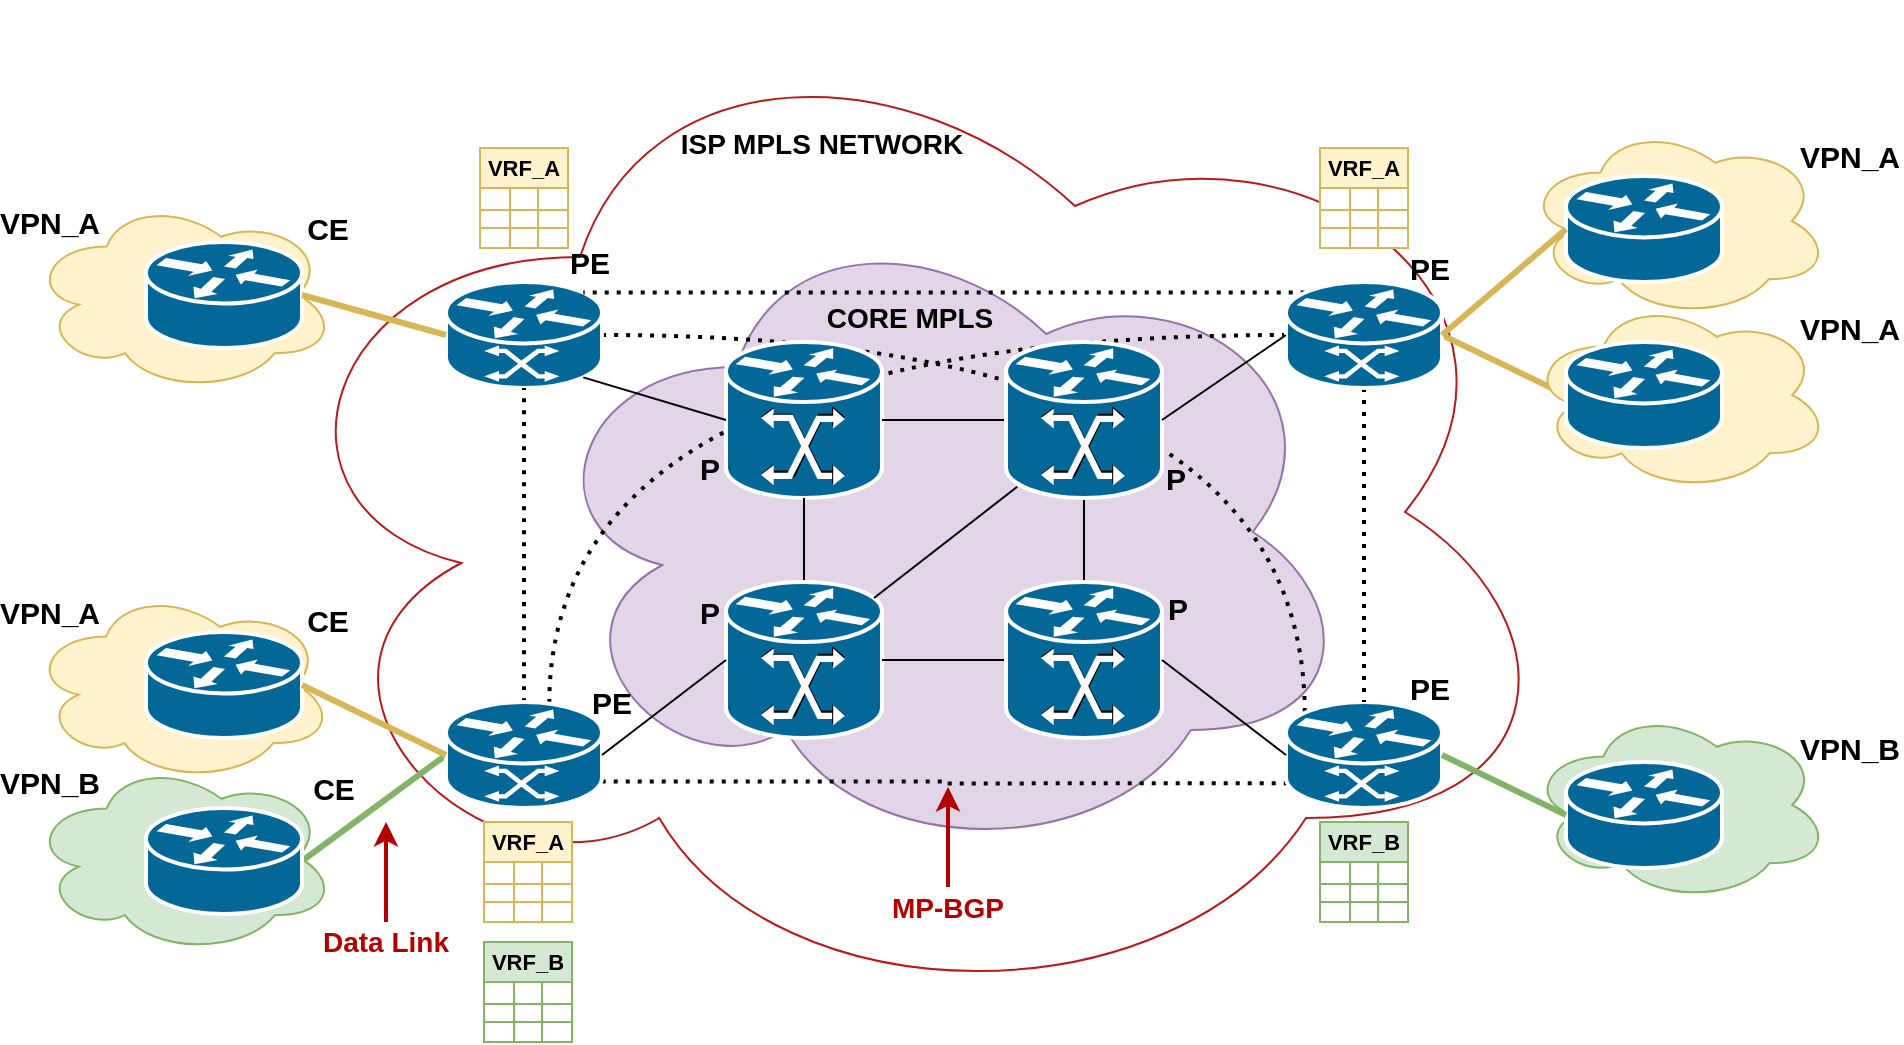 <mxfile version="13.5.6" type="github">
  <diagram id="d_NFn6--K3gshERupx8d" name="Page-1">
    <mxGraphModel dx="1038" dy="548" grid="1" gridSize="10" guides="1" tooltips="1" connect="1" arrows="1" fold="1" page="1" pageScale="1" pageWidth="850" pageHeight="1100" math="0" shadow="0">
      <root>
        <mxCell id="0" />
        <mxCell id="1" parent="0" />
        <mxCell id="FmbhV3B63-I_-Q1P8VYZ-138" value="" style="ellipse;shape=cloud;whiteSpace=wrap;html=1;shadow=0;sketch=0;fontFamily=Helvetica;strokeColor=#B20000;gradientDirection=west;opacity=90;fontColor=#ffffff;fillColor=none;" vertex="1" parent="1">
          <mxGeometry x="150" y="70" width="660" height="510" as="geometry" />
        </mxCell>
        <mxCell id="FmbhV3B63-I_-Q1P8VYZ-64" value="" style="ellipse;shape=cloud;whiteSpace=wrap;html=1;shadow=0;sketch=0;fontFamily=Helvetica;strokeColor=#9673a6;gradientDirection=west;fillColor=#e1d5e7;" vertex="1" parent="1">
          <mxGeometry x="290" y="170" width="413" height="330" as="geometry" />
        </mxCell>
        <mxCell id="FmbhV3B63-I_-Q1P8VYZ-63" style="edgeStyle=orthogonalEdgeStyle;curved=1;orthogonalLoop=1;jettySize=auto;html=1;exitX=0;exitY=0.5;exitDx=0;exitDy=0;exitPerimeter=0;entryX=0.662;entryY=0.026;entryDx=0;entryDy=0;entryPerimeter=0;shadow=0;dashed=1;dashPattern=1 2;endArrow=none;endFill=0;strokeColor=#000000;strokeWidth=2;fontFamily=Helvetica;" edge="1" parent="1" source="FmbhV3B63-I_-Q1P8VYZ-7" target="FmbhV3B63-I_-Q1P8VYZ-8">
          <mxGeometry relative="1" as="geometry" />
        </mxCell>
        <mxCell id="FmbhV3B63-I_-Q1P8VYZ-23" value="" style="endArrow=none;html=1;exitX=1;exitY=0.5;exitDx=0;exitDy=0;exitPerimeter=0;entryX=0;entryY=0.5;entryDx=0;entryDy=0;entryPerimeter=0;strokeWidth=3;fillColor=#d5e8d4;strokeColor=#82b366;" edge="1" parent="1" source="FmbhV3B63-I_-Q1P8VYZ-12" target="FmbhV3B63-I_-Q1P8VYZ-8">
          <mxGeometry width="50" height="50" relative="1" as="geometry">
            <mxPoint x="218" y="550" as="sourcePoint" />
            <mxPoint x="268" y="500" as="targetPoint" />
          </mxGeometry>
        </mxCell>
        <mxCell id="FmbhV3B63-I_-Q1P8VYZ-37" value="" style="ellipse;shape=cloud;whiteSpace=wrap;html=1;fillColor=#d5e8d4;strokeColor=#82b366;" vertex="1" parent="1">
          <mxGeometry x="789" y="423" width="151" height="97" as="geometry" />
        </mxCell>
        <mxCell id="FmbhV3B63-I_-Q1P8VYZ-26" value="" style="endArrow=none;html=1;exitX=0;exitY=0.5;exitDx=0;exitDy=0;exitPerimeter=0;entryX=1;entryY=0.5;entryDx=0;entryDy=0;entryPerimeter=0;fillColor=#fff2cc;strokeColor=#d6b656;strokeWidth=3;" edge="1" parent="1" source="FmbhV3B63-I_-Q1P8VYZ-14" target="FmbhV3B63-I_-Q1P8VYZ-7">
          <mxGeometry width="50" height="50" relative="1" as="geometry">
            <mxPoint x="568" y="160" as="sourcePoint" />
            <mxPoint x="618" y="110" as="targetPoint" />
          </mxGeometry>
        </mxCell>
        <mxCell id="FmbhV3B63-I_-Q1P8VYZ-36" value="" style="ellipse;shape=cloud;whiteSpace=wrap;html=1;fillColor=#fff2cc;strokeColor=#d6b656;" vertex="1" parent="1">
          <mxGeometry x="789" y="218" width="151" height="97" as="geometry" />
        </mxCell>
        <mxCell id="FmbhV3B63-I_-Q1P8VYZ-35" value="" style="ellipse;shape=cloud;whiteSpace=wrap;html=1;fillColor=#fff2cc;strokeColor=#d6b656;" vertex="1" parent="1">
          <mxGeometry x="787" y="131" width="153" height="97" as="geometry" />
        </mxCell>
        <mxCell id="FmbhV3B63-I_-Q1P8VYZ-34" value="" style="ellipse;shape=cloud;whiteSpace=wrap;html=1;fillColor=#d5e8d4;strokeColor=#82b366;" vertex="1" parent="1">
          <mxGeometry x="40" y="449" width="153" height="97" as="geometry" />
        </mxCell>
        <mxCell id="FmbhV3B63-I_-Q1P8VYZ-33" value="" style="ellipse;shape=cloud;whiteSpace=wrap;html=1;fillColor=#fff2cc;strokeColor=#d6b656;" vertex="1" parent="1">
          <mxGeometry x="40" y="363" width="152" height="97" as="geometry" />
        </mxCell>
        <mxCell id="FmbhV3B63-I_-Q1P8VYZ-32" value="" style="ellipse;shape=cloud;whiteSpace=wrap;html=1;fillColor=#fff2cc;strokeColor=#d6b656;" vertex="1" parent="1">
          <mxGeometry x="40" y="168" width="153" height="97" as="geometry" />
        </mxCell>
        <mxCell id="FmbhV3B63-I_-Q1P8VYZ-59" style="edgeStyle=orthogonalEdgeStyle;curved=1;orthogonalLoop=1;jettySize=auto;html=1;exitX=1;exitY=0.5;exitDx=0;exitDy=0;exitPerimeter=0;entryX=0.12;entryY=0.1;entryDx=0;entryDy=0;entryPerimeter=0;shadow=0;dashed=1;endArrow=none;endFill=0;strokeColor=#000000;strokeWidth=2;fontFamily=Helvetica;dashPattern=1 2;" edge="1" parent="1" source="FmbhV3B63-I_-Q1P8VYZ-1" target="FmbhV3B63-I_-Q1P8VYZ-6">
          <mxGeometry relative="1" as="geometry" />
        </mxCell>
        <mxCell id="FmbhV3B63-I_-Q1P8VYZ-1" value="" style="shape=mxgraph.cisco.routers.atm_router;html=1;dashed=0;fillColor=#036897;strokeColor=#ffffff;strokeWidth=2;verticalLabelPosition=bottom;verticalAlign=top" vertex="1" parent="1">
          <mxGeometry x="248" y="210" width="78" height="53" as="geometry" />
        </mxCell>
        <mxCell id="FmbhV3B63-I_-Q1P8VYZ-2" value="" style="shape=mxgraph.cisco.routers.gigabit_switch_atm_tag_router;html=1;dashed=0;fillColor=#036897;strokeColor=#ffffff;strokeWidth=2;verticalLabelPosition=bottom;verticalAlign=top" vertex="1" parent="1">
          <mxGeometry x="388" y="240" width="78" height="78" as="geometry" />
        </mxCell>
        <mxCell id="FmbhV3B63-I_-Q1P8VYZ-16" style="edgeStyle=orthogonalEdgeStyle;rounded=0;orthogonalLoop=1;jettySize=auto;html=1;exitX=0.5;exitY=1;exitDx=0;exitDy=0;exitPerimeter=0;entryX=0.5;entryY=0;entryDx=0;entryDy=0;entryPerimeter=0;endArrow=none;endFill=0;" edge="1" parent="1" source="FmbhV3B63-I_-Q1P8VYZ-3" target="FmbhV3B63-I_-Q1P8VYZ-5">
          <mxGeometry relative="1" as="geometry" />
        </mxCell>
        <mxCell id="FmbhV3B63-I_-Q1P8VYZ-20" style="edgeStyle=orthogonalEdgeStyle;rounded=0;orthogonalLoop=1;jettySize=auto;html=1;exitX=0;exitY=0.5;exitDx=0;exitDy=0;exitPerimeter=0;entryX=1;entryY=0.5;entryDx=0;entryDy=0;entryPerimeter=0;endArrow=none;endFill=0;" edge="1" parent="1" source="FmbhV3B63-I_-Q1P8VYZ-3" target="FmbhV3B63-I_-Q1P8VYZ-2">
          <mxGeometry relative="1" as="geometry" />
        </mxCell>
        <mxCell id="FmbhV3B63-I_-Q1P8VYZ-3" value="" style="shape=mxgraph.cisco.routers.gigabit_switch_atm_tag_router;html=1;dashed=0;fillColor=#036897;strokeColor=#ffffff;strokeWidth=2;verticalLabelPosition=bottom;verticalAlign=top" vertex="1" parent="1">
          <mxGeometry x="528" y="240" width="78" height="78" as="geometry" />
        </mxCell>
        <mxCell id="FmbhV3B63-I_-Q1P8VYZ-19" style="edgeStyle=orthogonalEdgeStyle;rounded=0;orthogonalLoop=1;jettySize=auto;html=1;exitX=0.5;exitY=0;exitDx=0;exitDy=0;exitPerimeter=0;entryX=0.5;entryY=1;entryDx=0;entryDy=0;entryPerimeter=0;endArrow=none;endFill=0;" edge="1" parent="1" source="FmbhV3B63-I_-Q1P8VYZ-4" target="FmbhV3B63-I_-Q1P8VYZ-2">
          <mxGeometry relative="1" as="geometry" />
        </mxCell>
        <mxCell id="FmbhV3B63-I_-Q1P8VYZ-4" value="" style="shape=mxgraph.cisco.routers.gigabit_switch_atm_tag_router;html=1;dashed=0;fillColor=#036897;strokeColor=#ffffff;strokeWidth=2;verticalLabelPosition=bottom;verticalAlign=top" vertex="1" parent="1">
          <mxGeometry x="388" y="360" width="78" height="78" as="geometry" />
        </mxCell>
        <mxCell id="FmbhV3B63-I_-Q1P8VYZ-18" style="edgeStyle=orthogonalEdgeStyle;rounded=0;orthogonalLoop=1;jettySize=auto;html=1;exitX=0;exitY=0.5;exitDx=0;exitDy=0;exitPerimeter=0;entryX=1;entryY=0.5;entryDx=0;entryDy=0;entryPerimeter=0;endArrow=none;endFill=0;" edge="1" parent="1" source="FmbhV3B63-I_-Q1P8VYZ-5" target="FmbhV3B63-I_-Q1P8VYZ-4">
          <mxGeometry relative="1" as="geometry" />
        </mxCell>
        <mxCell id="FmbhV3B63-I_-Q1P8VYZ-5" value="" style="shape=mxgraph.cisco.routers.gigabit_switch_atm_tag_router;html=1;dashed=0;fillColor=#036897;strokeColor=#ffffff;strokeWidth=2;verticalLabelPosition=bottom;verticalAlign=top" vertex="1" parent="1">
          <mxGeometry x="528" y="360" width="78" height="78" as="geometry" />
        </mxCell>
        <mxCell id="FmbhV3B63-I_-Q1P8VYZ-56" style="edgeStyle=orthogonalEdgeStyle;rounded=0;orthogonalLoop=1;jettySize=auto;html=1;exitX=0.011;exitY=0.767;exitDx=0;exitDy=0;exitPerimeter=0;entryX=0.992;entryY=0.749;entryDx=0;entryDy=0;entryPerimeter=0;shadow=0;endArrow=none;endFill=0;strokeWidth=2;fontFamily=Helvetica;dashed=1;dashPattern=1 2;" edge="1" parent="1" source="FmbhV3B63-I_-Q1P8VYZ-6" target="FmbhV3B63-I_-Q1P8VYZ-8">
          <mxGeometry relative="1" as="geometry" />
        </mxCell>
        <mxCell id="FmbhV3B63-I_-Q1P8VYZ-6" value="" style="shape=mxgraph.cisco.routers.atm_router;html=1;dashed=0;fillColor=#036897;strokeColor=#ffffff;strokeWidth=2;verticalLabelPosition=bottom;verticalAlign=top" vertex="1" parent="1">
          <mxGeometry x="668" y="420" width="78" height="53" as="geometry" />
        </mxCell>
        <mxCell id="FmbhV3B63-I_-Q1P8VYZ-57" style="edgeStyle=orthogonalEdgeStyle;rounded=0;orthogonalLoop=1;jettySize=auto;html=1;exitX=0.12;exitY=0.1;exitDx=0;exitDy=0;exitPerimeter=0;entryX=0.88;entryY=0.1;entryDx=0;entryDy=0;entryPerimeter=0;shadow=0;endArrow=none;endFill=0;strokeColor=#000000;strokeWidth=2;fontFamily=Helvetica;dashed=1;dashPattern=1 2;" edge="1" parent="1" source="FmbhV3B63-I_-Q1P8VYZ-7" target="FmbhV3B63-I_-Q1P8VYZ-1">
          <mxGeometry relative="1" as="geometry" />
        </mxCell>
        <mxCell id="FmbhV3B63-I_-Q1P8VYZ-62" style="edgeStyle=orthogonalEdgeStyle;curved=1;orthogonalLoop=1;jettySize=auto;html=1;exitX=0.5;exitY=1;exitDx=0;exitDy=0;exitPerimeter=0;shadow=0;dashed=1;dashPattern=1 2;endArrow=none;endFill=0;strokeColor=#000000;strokeWidth=2;fontFamily=Helvetica;" edge="1" parent="1" source="FmbhV3B63-I_-Q1P8VYZ-7">
          <mxGeometry relative="1" as="geometry">
            <mxPoint x="707" y="420" as="targetPoint" />
          </mxGeometry>
        </mxCell>
        <mxCell id="FmbhV3B63-I_-Q1P8VYZ-7" value="" style="shape=mxgraph.cisco.routers.atm_router;html=1;dashed=0;fillColor=#036897;strokeColor=#ffffff;strokeWidth=2;verticalLabelPosition=bottom;verticalAlign=top" vertex="1" parent="1">
          <mxGeometry x="668" y="210" width="78" height="53" as="geometry" />
        </mxCell>
        <mxCell id="FmbhV3B63-I_-Q1P8VYZ-60" style="edgeStyle=orthogonalEdgeStyle;curved=1;orthogonalLoop=1;jettySize=auto;html=1;exitX=0.5;exitY=0;exitDx=0;exitDy=0;exitPerimeter=0;entryX=0.5;entryY=1;entryDx=0;entryDy=0;entryPerimeter=0;shadow=0;dashed=1;dashPattern=1 2;endArrow=none;endFill=0;strokeColor=#000000;strokeWidth=2;fontFamily=Helvetica;" edge="1" parent="1" source="FmbhV3B63-I_-Q1P8VYZ-8" target="FmbhV3B63-I_-Q1P8VYZ-1">
          <mxGeometry relative="1" as="geometry" />
        </mxCell>
        <mxCell id="FmbhV3B63-I_-Q1P8VYZ-8" value="" style="shape=mxgraph.cisco.routers.atm_router;html=1;dashed=0;fillColor=#036897;strokeColor=#ffffff;strokeWidth=2;verticalLabelPosition=bottom;verticalAlign=top" vertex="1" parent="1">
          <mxGeometry x="248" y="420" width="78" height="53" as="geometry" />
        </mxCell>
        <mxCell id="FmbhV3B63-I_-Q1P8VYZ-10" value="" style="shape=mxgraph.cisco.routers.router;html=1;dashed=0;fillColor=#036897;strokeColor=#ffffff;strokeWidth=2;verticalLabelPosition=middle;verticalAlign=middle;fontFamily=Helvetica;labelPosition=left;align=right;sketch=0;shadow=0;" vertex="1" parent="1">
          <mxGeometry x="98" y="190" width="78" height="53" as="geometry" />
        </mxCell>
        <mxCell id="FmbhV3B63-I_-Q1P8VYZ-11" value="" style="shape=mxgraph.cisco.routers.router;html=1;dashed=0;fillColor=#036897;strokeColor=#ffffff;strokeWidth=2;verticalLabelPosition=bottom;verticalAlign=top" vertex="1" parent="1">
          <mxGeometry x="98" y="385" width="78" height="53" as="geometry" />
        </mxCell>
        <mxCell id="FmbhV3B63-I_-Q1P8VYZ-12" value="" style="shape=mxgraph.cisco.routers.router;html=1;dashed=0;fillColor=#036897;strokeColor=#ffffff;strokeWidth=2;verticalLabelPosition=bottom;verticalAlign=top" vertex="1" parent="1">
          <mxGeometry x="98" y="473" width="78" height="53" as="geometry" />
        </mxCell>
        <mxCell id="FmbhV3B63-I_-Q1P8VYZ-13" value="" style="shape=mxgraph.cisco.routers.router;html=1;dashed=0;fillColor=#036897;strokeColor=#ffffff;strokeWidth=2;verticalLabelPosition=bottom;verticalAlign=top" vertex="1" parent="1">
          <mxGeometry x="808" y="157" width="78" height="53" as="geometry" />
        </mxCell>
        <mxCell id="FmbhV3B63-I_-Q1P8VYZ-14" value="" style="shape=mxgraph.cisco.routers.router;html=1;dashed=0;fillColor=#036897;strokeColor=#ffffff;strokeWidth=2;verticalLabelPosition=bottom;verticalAlign=top" vertex="1" parent="1">
          <mxGeometry x="808" y="240" width="78" height="53" as="geometry" />
        </mxCell>
        <mxCell id="FmbhV3B63-I_-Q1P8VYZ-15" value="" style="shape=mxgraph.cisco.routers.router;html=1;dashed=0;fillColor=#036897;strokeColor=#ffffff;strokeWidth=2;verticalLabelPosition=bottom;verticalAlign=top" vertex="1" parent="1">
          <mxGeometry x="808" y="450" width="78" height="53" as="geometry" />
        </mxCell>
        <mxCell id="FmbhV3B63-I_-Q1P8VYZ-21" value="" style="endArrow=none;html=1;exitX=1;exitY=0;exitDx=0;exitDy=0;exitPerimeter=0;entryX=0.072;entryY=0.928;entryDx=0;entryDy=0;entryPerimeter=0;" edge="1" parent="1" target="FmbhV3B63-I_-Q1P8VYZ-3">
          <mxGeometry width="50" height="50" relative="1" as="geometry">
            <mxPoint x="462" y="368" as="sourcePoint" />
            <mxPoint x="538" y="308" as="targetPoint" />
          </mxGeometry>
        </mxCell>
        <mxCell id="FmbhV3B63-I_-Q1P8VYZ-22" value="" style="endArrow=none;html=1;exitX=1;exitY=0.5;exitDx=0;exitDy=0;exitPerimeter=0;entryX=0;entryY=0.5;entryDx=0;entryDy=0;entryPerimeter=0;strokeWidth=3;fillColor=#fff2cc;strokeColor=#d6b656;" edge="1" parent="1" source="FmbhV3B63-I_-Q1P8VYZ-11" target="FmbhV3B63-I_-Q1P8VYZ-8">
          <mxGeometry width="50" height="50" relative="1" as="geometry">
            <mxPoint x="228" y="560" as="sourcePoint" />
            <mxPoint x="278" y="510" as="targetPoint" />
          </mxGeometry>
        </mxCell>
        <mxCell id="FmbhV3B63-I_-Q1P8VYZ-24" value="" style="endArrow=none;html=1;exitX=1;exitY=0.5;exitDx=0;exitDy=0;exitPerimeter=0;entryX=0;entryY=0.5;entryDx=0;entryDy=0;entryPerimeter=0;fillColor=#fff2cc;strokeColor=#d6b656;strokeWidth=3;" edge="1" parent="1" source="FmbhV3B63-I_-Q1P8VYZ-10" target="FmbhV3B63-I_-Q1P8VYZ-1">
          <mxGeometry width="50" height="50" relative="1" as="geometry">
            <mxPoint x="228" y="190" as="sourcePoint" />
            <mxPoint x="278" y="140" as="targetPoint" />
          </mxGeometry>
        </mxCell>
        <mxCell id="FmbhV3B63-I_-Q1P8VYZ-25" value="" style="endArrow=none;html=1;exitX=1;exitY=0.5;exitDx=0;exitDy=0;exitPerimeter=0;entryX=0;entryY=0.5;entryDx=0;entryDy=0;entryPerimeter=0;strokeWidth=3;fillColor=#fff2cc;strokeColor=#d6b656;" edge="1" parent="1" source="FmbhV3B63-I_-Q1P8VYZ-7" target="FmbhV3B63-I_-Q1P8VYZ-13">
          <mxGeometry width="50" height="50" relative="1" as="geometry">
            <mxPoint x="758" y="180" as="sourcePoint" />
            <mxPoint x="808" y="130" as="targetPoint" />
          </mxGeometry>
        </mxCell>
        <mxCell id="FmbhV3B63-I_-Q1P8VYZ-27" value="" style="endArrow=none;html=1;entryX=0;entryY=0.5;entryDx=0;entryDy=0;entryPerimeter=0;exitX=1;exitY=0.5;exitDx=0;exitDy=0;exitPerimeter=0;fillColor=#d5e8d4;strokeColor=#82b366;strokeWidth=3;" edge="1" parent="1" source="FmbhV3B63-I_-Q1P8VYZ-6" target="FmbhV3B63-I_-Q1P8VYZ-15">
          <mxGeometry width="50" height="50" relative="1" as="geometry">
            <mxPoint x="668" y="560" as="sourcePoint" />
            <mxPoint x="718" y="510" as="targetPoint" />
          </mxGeometry>
        </mxCell>
        <mxCell id="FmbhV3B63-I_-Q1P8VYZ-28" value="" style="endArrow=none;html=1;exitX=0.88;exitY=0.9;exitDx=0;exitDy=0;exitPerimeter=0;entryX=0;entryY=0.5;entryDx=0;entryDy=0;entryPerimeter=0;" edge="1" parent="1" source="FmbhV3B63-I_-Q1P8VYZ-1" target="FmbhV3B63-I_-Q1P8VYZ-2">
          <mxGeometry width="50" height="50" relative="1" as="geometry">
            <mxPoint x="368" y="200" as="sourcePoint" />
            <mxPoint x="418" y="150" as="targetPoint" />
          </mxGeometry>
        </mxCell>
        <mxCell id="FmbhV3B63-I_-Q1P8VYZ-29" value="" style="endArrow=none;html=1;exitX=1;exitY=0.5;exitDx=0;exitDy=0;exitPerimeter=0;entryX=0;entryY=0.5;entryDx=0;entryDy=0;entryPerimeter=0;" edge="1" parent="1" source="FmbhV3B63-I_-Q1P8VYZ-8" target="FmbhV3B63-I_-Q1P8VYZ-4">
          <mxGeometry width="50" height="50" relative="1" as="geometry">
            <mxPoint x="328" y="410" as="sourcePoint" />
            <mxPoint x="378" y="360" as="targetPoint" />
          </mxGeometry>
        </mxCell>
        <mxCell id="FmbhV3B63-I_-Q1P8VYZ-30" value="" style="endArrow=none;html=1;exitX=1;exitY=0.5;exitDx=0;exitDy=0;exitPerimeter=0;entryX=0;entryY=0.5;entryDx=0;entryDy=0;entryPerimeter=0;" edge="1" parent="1" source="FmbhV3B63-I_-Q1P8VYZ-5" target="FmbhV3B63-I_-Q1P8VYZ-6">
          <mxGeometry width="50" height="50" relative="1" as="geometry">
            <mxPoint x="618" y="540" as="sourcePoint" />
            <mxPoint x="668" y="490" as="targetPoint" />
          </mxGeometry>
        </mxCell>
        <mxCell id="FmbhV3B63-I_-Q1P8VYZ-31" value="" style="endArrow=none;html=1;entryX=0;entryY=0.5;entryDx=0;entryDy=0;entryPerimeter=0;exitX=1;exitY=0.5;exitDx=0;exitDy=0;exitPerimeter=0;" edge="1" parent="1" source="FmbhV3B63-I_-Q1P8VYZ-3" target="FmbhV3B63-I_-Q1P8VYZ-7">
          <mxGeometry width="50" height="50" relative="1" as="geometry">
            <mxPoint x="458" y="170" as="sourcePoint" />
            <mxPoint x="508" y="120" as="targetPoint" />
          </mxGeometry>
        </mxCell>
        <mxCell id="FmbhV3B63-I_-Q1P8VYZ-38" value="" style="endArrow=classic;html=1;strokeWidth=2;fillColor=#e51400;strokeColor=#B20000;" edge="1" parent="1">
          <mxGeometry width="50" height="50" relative="1" as="geometry">
            <mxPoint x="218" y="530" as="sourcePoint" />
            <mxPoint x="218" y="480" as="targetPoint" />
          </mxGeometry>
        </mxCell>
        <mxCell id="FmbhV3B63-I_-Q1P8VYZ-39" value="&lt;b&gt;&lt;font color=&quot;#b20000&quot; style=&quot;font-size: 14px&quot;&gt;Data Link&lt;/font&gt;&lt;/b&gt;" style="text;html=1;strokeColor=none;fillColor=none;align=center;verticalAlign=middle;whiteSpace=wrap;rounded=0;" vertex="1" parent="1">
          <mxGeometry x="179" y="530" width="78" height="20" as="geometry" />
        </mxCell>
        <mxCell id="FmbhV3B63-I_-Q1P8VYZ-40" value="&lt;b&gt;&lt;font style=&quot;font-size: 15px&quot;&gt;CE&lt;/font&gt;&lt;/b&gt;" style="text;html=1;strokeColor=none;fillColor=none;align=center;verticalAlign=middle;whiteSpace=wrap;rounded=0;shadow=1;dashed=1;sketch=0;fontFamily=Helvetica;" vertex="1" parent="1">
          <mxGeometry x="169" y="173" width="40" height="20" as="geometry" />
        </mxCell>
        <mxCell id="FmbhV3B63-I_-Q1P8VYZ-41" value="&lt;b&gt;&lt;font style=&quot;font-size: 15px&quot;&gt;CE&lt;/font&gt;&lt;/b&gt;" style="text;html=1;strokeColor=none;fillColor=none;align=center;verticalAlign=middle;whiteSpace=wrap;rounded=0;shadow=1;dashed=1;sketch=0;fontFamily=Helvetica;" vertex="1" parent="1">
          <mxGeometry x="169" y="369" width="40" height="20" as="geometry" />
        </mxCell>
        <mxCell id="FmbhV3B63-I_-Q1P8VYZ-42" value="&lt;b&gt;&lt;font style=&quot;font-size: 15px&quot;&gt;CE&lt;/font&gt;&lt;/b&gt;" style="text;html=1;strokeColor=none;fillColor=none;align=center;verticalAlign=middle;whiteSpace=wrap;rounded=0;shadow=1;dashed=1;sketch=0;fontFamily=Helvetica;" vertex="1" parent="1">
          <mxGeometry x="172" y="453" width="40" height="20" as="geometry" />
        </mxCell>
        <mxCell id="FmbhV3B63-I_-Q1P8VYZ-43" value="&lt;b&gt;&lt;font style=&quot;font-size: 15px&quot;&gt;PE&lt;/font&gt;&lt;/b&gt;" style="text;html=1;strokeColor=none;fillColor=none;align=center;verticalAlign=middle;whiteSpace=wrap;rounded=0;shadow=1;dashed=1;sketch=0;fontFamily=Helvetica;" vertex="1" parent="1">
          <mxGeometry x="300" y="190" width="40" height="20" as="geometry" />
        </mxCell>
        <mxCell id="FmbhV3B63-I_-Q1P8VYZ-44" value="&lt;b&gt;&lt;font style=&quot;font-size: 15px&quot;&gt;PE&lt;/font&gt;&lt;/b&gt;" style="text;html=1;strokeColor=none;fillColor=none;align=center;verticalAlign=middle;whiteSpace=wrap;rounded=0;shadow=1;dashed=1;sketch=0;fontFamily=Helvetica;" vertex="1" parent="1">
          <mxGeometry x="311" y="410" width="40" height="20" as="geometry" />
        </mxCell>
        <mxCell id="FmbhV3B63-I_-Q1P8VYZ-45" value="&lt;b&gt;&lt;font style=&quot;font-size: 15px&quot;&gt;PE&lt;/font&gt;&lt;/b&gt;" style="text;html=1;strokeColor=none;fillColor=none;align=center;verticalAlign=middle;whiteSpace=wrap;rounded=0;shadow=1;dashed=1;sketch=0;fontFamily=Helvetica;" vertex="1" parent="1">
          <mxGeometry x="720" y="193" width="40" height="20" as="geometry" />
        </mxCell>
        <mxCell id="FmbhV3B63-I_-Q1P8VYZ-46" value="&lt;b&gt;&lt;font style=&quot;font-size: 15px&quot;&gt;PE&lt;/font&gt;&lt;/b&gt;" style="text;html=1;strokeColor=none;fillColor=none;align=center;verticalAlign=middle;whiteSpace=wrap;rounded=0;shadow=1;dashed=1;sketch=0;fontFamily=Helvetica;" vertex="1" parent="1">
          <mxGeometry x="720" y="403" width="40" height="20" as="geometry" />
        </mxCell>
        <mxCell id="FmbhV3B63-I_-Q1P8VYZ-47" value="&lt;b&gt;&lt;font style=&quot;font-size: 15px&quot;&gt;VPN_A&lt;/font&gt;&lt;/b&gt;" style="text;html=1;strokeColor=none;fillColor=none;align=center;verticalAlign=middle;whiteSpace=wrap;rounded=0;shadow=1;dashed=1;sketch=0;fontFamily=Helvetica;" vertex="1" parent="1">
          <mxGeometry x="30" y="170" width="40" height="20" as="geometry" />
        </mxCell>
        <mxCell id="FmbhV3B63-I_-Q1P8VYZ-49" value="&lt;b&gt;&lt;font style=&quot;font-size: 15px&quot;&gt;VPN_A&lt;/font&gt;&lt;/b&gt;" style="text;html=1;strokeColor=none;fillColor=none;align=center;verticalAlign=middle;whiteSpace=wrap;rounded=0;shadow=1;dashed=1;sketch=0;fontFamily=Helvetica;" vertex="1" parent="1">
          <mxGeometry x="30" y="365" width="40" height="20" as="geometry" />
        </mxCell>
        <mxCell id="FmbhV3B63-I_-Q1P8VYZ-50" value="&lt;b&gt;&lt;font style=&quot;font-size: 15px&quot;&gt;VPN_B&lt;/font&gt;&lt;/b&gt;" style="text;html=1;strokeColor=none;fillColor=none;align=center;verticalAlign=middle;whiteSpace=wrap;rounded=0;shadow=1;dashed=1;sketch=0;fontFamily=Helvetica;" vertex="1" parent="1">
          <mxGeometry x="30" y="450" width="40" height="20" as="geometry" />
        </mxCell>
        <mxCell id="FmbhV3B63-I_-Q1P8VYZ-51" value="&lt;b&gt;&lt;font style=&quot;font-size: 15px&quot;&gt;VPN_A&lt;/font&gt;&lt;/b&gt;" style="text;html=1;strokeColor=none;fillColor=none;align=center;verticalAlign=middle;whiteSpace=wrap;rounded=0;shadow=1;dashed=1;sketch=0;fontFamily=Helvetica;" vertex="1" parent="1">
          <mxGeometry x="930" y="137" width="40" height="20" as="geometry" />
        </mxCell>
        <mxCell id="FmbhV3B63-I_-Q1P8VYZ-52" value="&lt;b&gt;&lt;font style=&quot;font-size: 15px&quot;&gt;VPN_A&lt;/font&gt;&lt;/b&gt;" style="text;html=1;strokeColor=none;fillColor=none;align=center;verticalAlign=middle;whiteSpace=wrap;rounded=0;shadow=1;dashed=1;sketch=0;fontFamily=Helvetica;" vertex="1" parent="1">
          <mxGeometry x="930" y="223" width="40" height="20" as="geometry" />
        </mxCell>
        <mxCell id="FmbhV3B63-I_-Q1P8VYZ-53" value="&lt;b&gt;&lt;font style=&quot;font-size: 15px&quot;&gt;VPN_B&lt;/font&gt;&lt;/b&gt;" style="text;html=1;strokeColor=none;fillColor=none;align=center;verticalAlign=middle;whiteSpace=wrap;rounded=0;shadow=1;dashed=1;sketch=0;fontFamily=Helvetica;" vertex="1" parent="1">
          <mxGeometry x="930" y="433" width="40" height="20" as="geometry" />
        </mxCell>
        <mxCell id="FmbhV3B63-I_-Q1P8VYZ-54" value="" style="endArrow=classic;html=1;strokeWidth=2;fillColor=#e51400;strokeColor=#B20000;" edge="1" parent="1">
          <mxGeometry width="50" height="50" relative="1" as="geometry">
            <mxPoint x="499.0" y="512.5" as="sourcePoint" />
            <mxPoint x="499.0" y="462.5" as="targetPoint" />
          </mxGeometry>
        </mxCell>
        <mxCell id="FmbhV3B63-I_-Q1P8VYZ-55" value="&lt;b&gt;&lt;font color=&quot;#b20000&quot; style=&quot;font-size: 14px&quot;&gt;MP-BGP&lt;/font&gt;&lt;/b&gt;" style="text;html=1;strokeColor=none;fillColor=none;align=center;verticalAlign=middle;whiteSpace=wrap;rounded=0;" vertex="1" parent="1">
          <mxGeometry x="460" y="512.5" width="78" height="20" as="geometry" />
        </mxCell>
        <mxCell id="FmbhV3B63-I_-Q1P8VYZ-67" value="&lt;font style=&quot;font-size: 11px&quot;&gt;VRF_A&lt;/font&gt;" style="shape=table;html=1;whiteSpace=wrap;startSize=20;container=1;collapsible=0;childLayout=tableLayout;fontStyle=1;align=center;shadow=0;sketch=0;fillColor=#fff2cc;fontFamily=Helvetica;strokeColor=#d6b656;" vertex="1" parent="1">
          <mxGeometry x="267" y="480" width="44" height="50" as="geometry" />
        </mxCell>
        <mxCell id="FmbhV3B63-I_-Q1P8VYZ-68" value="" style="shape=partialRectangle;html=1;whiteSpace=wrap;collapsible=0;dropTarget=0;pointerEvents=0;fillColor=none;top=0;left=0;bottom=0;right=0;points=[[0,0.5],[1,0.5]];portConstraint=eastwest;shadow=0;" vertex="1" parent="FmbhV3B63-I_-Q1P8VYZ-67">
          <mxGeometry y="20" width="44" height="11" as="geometry" />
        </mxCell>
        <mxCell id="FmbhV3B63-I_-Q1P8VYZ-69" value="" style="shape=partialRectangle;html=1;whiteSpace=wrap;connectable=0;fillColor=none;top=0;left=0;bottom=0;right=0;overflow=hidden;shadow=0;" vertex="1" parent="FmbhV3B63-I_-Q1P8VYZ-68">
          <mxGeometry width="15" height="11" as="geometry" />
        </mxCell>
        <mxCell id="FmbhV3B63-I_-Q1P8VYZ-70" value="" style="shape=partialRectangle;html=1;whiteSpace=wrap;connectable=0;fillColor=none;top=0;left=0;bottom=0;right=0;overflow=hidden;shadow=0;" vertex="1" parent="FmbhV3B63-I_-Q1P8VYZ-68">
          <mxGeometry x="15" width="14" height="11" as="geometry" />
        </mxCell>
        <mxCell id="FmbhV3B63-I_-Q1P8VYZ-71" value="" style="shape=partialRectangle;html=1;whiteSpace=wrap;connectable=0;fillColor=none;top=0;left=0;bottom=0;right=0;overflow=hidden;shadow=0;" vertex="1" parent="FmbhV3B63-I_-Q1P8VYZ-68">
          <mxGeometry x="29" width="15" height="11" as="geometry" />
        </mxCell>
        <mxCell id="FmbhV3B63-I_-Q1P8VYZ-72" value="" style="shape=partialRectangle;html=1;whiteSpace=wrap;collapsible=0;dropTarget=0;pointerEvents=0;fillColor=none;top=0;left=0;bottom=0;right=0;points=[[0,0.5],[1,0.5]];portConstraint=eastwest;shadow=0;" vertex="1" parent="FmbhV3B63-I_-Q1P8VYZ-67">
          <mxGeometry y="31" width="44" height="9" as="geometry" />
        </mxCell>
        <mxCell id="FmbhV3B63-I_-Q1P8VYZ-73" value="" style="shape=partialRectangle;html=1;whiteSpace=wrap;connectable=0;fillColor=none;top=0;left=0;bottom=0;right=0;overflow=hidden;shadow=0;" vertex="1" parent="FmbhV3B63-I_-Q1P8VYZ-72">
          <mxGeometry width="15" height="9" as="geometry" />
        </mxCell>
        <mxCell id="FmbhV3B63-I_-Q1P8VYZ-74" value="" style="shape=partialRectangle;html=1;whiteSpace=wrap;connectable=0;fillColor=none;top=0;left=0;bottom=0;right=0;overflow=hidden;shadow=0;" vertex="1" parent="FmbhV3B63-I_-Q1P8VYZ-72">
          <mxGeometry x="15" width="14" height="9" as="geometry" />
        </mxCell>
        <mxCell id="FmbhV3B63-I_-Q1P8VYZ-75" value="" style="shape=partialRectangle;html=1;whiteSpace=wrap;connectable=0;fillColor=none;top=0;left=0;bottom=0;right=0;overflow=hidden;shadow=0;" vertex="1" parent="FmbhV3B63-I_-Q1P8VYZ-72">
          <mxGeometry x="29" width="15" height="9" as="geometry" />
        </mxCell>
        <mxCell id="FmbhV3B63-I_-Q1P8VYZ-76" value="" style="shape=partialRectangle;html=1;whiteSpace=wrap;collapsible=0;dropTarget=0;pointerEvents=0;fillColor=none;top=0;left=0;bottom=0;right=0;points=[[0,0.5],[1,0.5]];portConstraint=eastwest;shadow=0;" vertex="1" parent="FmbhV3B63-I_-Q1P8VYZ-67">
          <mxGeometry y="40" width="44" height="10" as="geometry" />
        </mxCell>
        <mxCell id="FmbhV3B63-I_-Q1P8VYZ-77" value="" style="shape=partialRectangle;html=1;whiteSpace=wrap;connectable=0;fillColor=none;top=0;left=0;bottom=0;right=0;overflow=hidden;shadow=0;" vertex="1" parent="FmbhV3B63-I_-Q1P8VYZ-76">
          <mxGeometry width="15" height="10" as="geometry" />
        </mxCell>
        <mxCell id="FmbhV3B63-I_-Q1P8VYZ-78" value="" style="shape=partialRectangle;html=1;whiteSpace=wrap;connectable=0;fillColor=none;top=0;left=0;bottom=0;right=0;overflow=hidden;shadow=0;" vertex="1" parent="FmbhV3B63-I_-Q1P8VYZ-76">
          <mxGeometry x="15" width="14" height="10" as="geometry" />
        </mxCell>
        <mxCell id="FmbhV3B63-I_-Q1P8VYZ-79" value="" style="shape=partialRectangle;html=1;whiteSpace=wrap;connectable=0;fillColor=none;top=0;left=0;bottom=0;right=0;overflow=hidden;shadow=0;" vertex="1" parent="FmbhV3B63-I_-Q1P8VYZ-76">
          <mxGeometry x="29" width="15" height="10" as="geometry" />
        </mxCell>
        <mxCell id="FmbhV3B63-I_-Q1P8VYZ-80" value="&lt;font style=&quot;font-size: 11px&quot;&gt;VRF_B&lt;/font&gt;" style="shape=table;html=1;whiteSpace=wrap;startSize=20;container=1;collapsible=0;childLayout=tableLayout;fontStyle=1;align=center;shadow=0;sketch=0;fillColor=#d5e8d4;fontFamily=Helvetica;strokeColor=#82b366;" vertex="1" parent="1">
          <mxGeometry x="267" y="540" width="44" height="50" as="geometry" />
        </mxCell>
        <mxCell id="FmbhV3B63-I_-Q1P8VYZ-81" value="" style="shape=partialRectangle;html=1;whiteSpace=wrap;collapsible=0;dropTarget=0;pointerEvents=0;fillColor=none;top=0;left=0;bottom=0;right=0;points=[[0,0.5],[1,0.5]];portConstraint=eastwest;shadow=0;" vertex="1" parent="FmbhV3B63-I_-Q1P8VYZ-80">
          <mxGeometry y="20" width="44" height="11" as="geometry" />
        </mxCell>
        <mxCell id="FmbhV3B63-I_-Q1P8VYZ-82" value="" style="shape=partialRectangle;html=1;whiteSpace=wrap;connectable=0;fillColor=none;top=0;left=0;bottom=0;right=0;overflow=hidden;shadow=0;" vertex="1" parent="FmbhV3B63-I_-Q1P8VYZ-81">
          <mxGeometry width="15" height="11" as="geometry" />
        </mxCell>
        <mxCell id="FmbhV3B63-I_-Q1P8VYZ-83" value="" style="shape=partialRectangle;html=1;whiteSpace=wrap;connectable=0;fillColor=none;top=0;left=0;bottom=0;right=0;overflow=hidden;shadow=0;" vertex="1" parent="FmbhV3B63-I_-Q1P8VYZ-81">
          <mxGeometry x="15" width="14" height="11" as="geometry" />
        </mxCell>
        <mxCell id="FmbhV3B63-I_-Q1P8VYZ-84" value="" style="shape=partialRectangle;html=1;whiteSpace=wrap;connectable=0;fillColor=none;top=0;left=0;bottom=0;right=0;overflow=hidden;shadow=0;" vertex="1" parent="FmbhV3B63-I_-Q1P8VYZ-81">
          <mxGeometry x="29" width="15" height="11" as="geometry" />
        </mxCell>
        <mxCell id="FmbhV3B63-I_-Q1P8VYZ-85" value="" style="shape=partialRectangle;html=1;whiteSpace=wrap;collapsible=0;dropTarget=0;pointerEvents=0;fillColor=none;top=0;left=0;bottom=0;right=0;points=[[0,0.5],[1,0.5]];portConstraint=eastwest;shadow=0;" vertex="1" parent="FmbhV3B63-I_-Q1P8VYZ-80">
          <mxGeometry y="31" width="44" height="9" as="geometry" />
        </mxCell>
        <mxCell id="FmbhV3B63-I_-Q1P8VYZ-86" value="" style="shape=partialRectangle;html=1;whiteSpace=wrap;connectable=0;fillColor=none;top=0;left=0;bottom=0;right=0;overflow=hidden;shadow=0;" vertex="1" parent="FmbhV3B63-I_-Q1P8VYZ-85">
          <mxGeometry width="15" height="9" as="geometry" />
        </mxCell>
        <mxCell id="FmbhV3B63-I_-Q1P8VYZ-87" value="" style="shape=partialRectangle;html=1;whiteSpace=wrap;connectable=0;fillColor=none;top=0;left=0;bottom=0;right=0;overflow=hidden;shadow=0;" vertex="1" parent="FmbhV3B63-I_-Q1P8VYZ-85">
          <mxGeometry x="15" width="14" height="9" as="geometry" />
        </mxCell>
        <mxCell id="FmbhV3B63-I_-Q1P8VYZ-88" value="" style="shape=partialRectangle;html=1;whiteSpace=wrap;connectable=0;fillColor=none;top=0;left=0;bottom=0;right=0;overflow=hidden;shadow=0;" vertex="1" parent="FmbhV3B63-I_-Q1P8VYZ-85">
          <mxGeometry x="29" width="15" height="9" as="geometry" />
        </mxCell>
        <mxCell id="FmbhV3B63-I_-Q1P8VYZ-89" value="" style="shape=partialRectangle;html=1;whiteSpace=wrap;collapsible=0;dropTarget=0;pointerEvents=0;fillColor=none;top=0;left=0;bottom=0;right=0;points=[[0,0.5],[1,0.5]];portConstraint=eastwest;shadow=0;" vertex="1" parent="FmbhV3B63-I_-Q1P8VYZ-80">
          <mxGeometry y="40" width="44" height="10" as="geometry" />
        </mxCell>
        <mxCell id="FmbhV3B63-I_-Q1P8VYZ-90" value="" style="shape=partialRectangle;html=1;whiteSpace=wrap;connectable=0;fillColor=none;top=0;left=0;bottom=0;right=0;overflow=hidden;shadow=0;" vertex="1" parent="FmbhV3B63-I_-Q1P8VYZ-89">
          <mxGeometry width="15" height="10" as="geometry" />
        </mxCell>
        <mxCell id="FmbhV3B63-I_-Q1P8VYZ-91" value="" style="shape=partialRectangle;html=1;whiteSpace=wrap;connectable=0;fillColor=none;top=0;left=0;bottom=0;right=0;overflow=hidden;shadow=0;" vertex="1" parent="FmbhV3B63-I_-Q1P8VYZ-89">
          <mxGeometry x="15" width="14" height="10" as="geometry" />
        </mxCell>
        <mxCell id="FmbhV3B63-I_-Q1P8VYZ-92" value="" style="shape=partialRectangle;html=1;whiteSpace=wrap;connectable=0;fillColor=none;top=0;left=0;bottom=0;right=0;overflow=hidden;shadow=0;" vertex="1" parent="FmbhV3B63-I_-Q1P8VYZ-89">
          <mxGeometry x="29" width="15" height="10" as="geometry" />
        </mxCell>
        <mxCell id="FmbhV3B63-I_-Q1P8VYZ-93" value="&lt;font style=&quot;font-size: 11px&quot;&gt;VRF_A&lt;/font&gt;" style="shape=table;html=1;whiteSpace=wrap;startSize=20;container=1;collapsible=0;childLayout=tableLayout;fontStyle=1;align=center;shadow=0;sketch=0;fillColor=#fff2cc;fontFamily=Helvetica;strokeColor=#d6b656;" vertex="1" parent="1">
          <mxGeometry x="265" y="143" width="44" height="50" as="geometry" />
        </mxCell>
        <mxCell id="FmbhV3B63-I_-Q1P8VYZ-94" value="" style="shape=partialRectangle;html=1;whiteSpace=wrap;collapsible=0;dropTarget=0;pointerEvents=0;fillColor=none;top=0;left=0;bottom=0;right=0;points=[[0,0.5],[1,0.5]];portConstraint=eastwest;shadow=0;" vertex="1" parent="FmbhV3B63-I_-Q1P8VYZ-93">
          <mxGeometry y="20" width="44" height="11" as="geometry" />
        </mxCell>
        <mxCell id="FmbhV3B63-I_-Q1P8VYZ-95" value="" style="shape=partialRectangle;html=1;whiteSpace=wrap;connectable=0;fillColor=none;top=0;left=0;bottom=0;right=0;overflow=hidden;shadow=0;" vertex="1" parent="FmbhV3B63-I_-Q1P8VYZ-94">
          <mxGeometry width="15" height="11" as="geometry" />
        </mxCell>
        <mxCell id="FmbhV3B63-I_-Q1P8VYZ-96" value="" style="shape=partialRectangle;html=1;whiteSpace=wrap;connectable=0;fillColor=none;top=0;left=0;bottom=0;right=0;overflow=hidden;shadow=0;" vertex="1" parent="FmbhV3B63-I_-Q1P8VYZ-94">
          <mxGeometry x="15" width="14" height="11" as="geometry" />
        </mxCell>
        <mxCell id="FmbhV3B63-I_-Q1P8VYZ-97" value="" style="shape=partialRectangle;html=1;whiteSpace=wrap;connectable=0;fillColor=none;top=0;left=0;bottom=0;right=0;overflow=hidden;shadow=0;" vertex="1" parent="FmbhV3B63-I_-Q1P8VYZ-94">
          <mxGeometry x="29" width="15" height="11" as="geometry" />
        </mxCell>
        <mxCell id="FmbhV3B63-I_-Q1P8VYZ-98" value="" style="shape=partialRectangle;html=1;whiteSpace=wrap;collapsible=0;dropTarget=0;pointerEvents=0;fillColor=none;top=0;left=0;bottom=0;right=0;points=[[0,0.5],[1,0.5]];portConstraint=eastwest;shadow=0;" vertex="1" parent="FmbhV3B63-I_-Q1P8VYZ-93">
          <mxGeometry y="31" width="44" height="9" as="geometry" />
        </mxCell>
        <mxCell id="FmbhV3B63-I_-Q1P8VYZ-99" value="" style="shape=partialRectangle;html=1;whiteSpace=wrap;connectable=0;fillColor=none;top=0;left=0;bottom=0;right=0;overflow=hidden;shadow=0;" vertex="1" parent="FmbhV3B63-I_-Q1P8VYZ-98">
          <mxGeometry width="15" height="9" as="geometry" />
        </mxCell>
        <mxCell id="FmbhV3B63-I_-Q1P8VYZ-100" value="" style="shape=partialRectangle;html=1;whiteSpace=wrap;connectable=0;fillColor=none;top=0;left=0;bottom=0;right=0;overflow=hidden;shadow=0;" vertex="1" parent="FmbhV3B63-I_-Q1P8VYZ-98">
          <mxGeometry x="15" width="14" height="9" as="geometry" />
        </mxCell>
        <mxCell id="FmbhV3B63-I_-Q1P8VYZ-101" value="" style="shape=partialRectangle;html=1;whiteSpace=wrap;connectable=0;fillColor=none;top=0;left=0;bottom=0;right=0;overflow=hidden;shadow=0;" vertex="1" parent="FmbhV3B63-I_-Q1P8VYZ-98">
          <mxGeometry x="29" width="15" height="9" as="geometry" />
        </mxCell>
        <mxCell id="FmbhV3B63-I_-Q1P8VYZ-102" value="" style="shape=partialRectangle;html=1;whiteSpace=wrap;collapsible=0;dropTarget=0;pointerEvents=0;fillColor=none;top=0;left=0;bottom=0;right=0;points=[[0,0.5],[1,0.5]];portConstraint=eastwest;shadow=0;" vertex="1" parent="FmbhV3B63-I_-Q1P8VYZ-93">
          <mxGeometry y="40" width="44" height="10" as="geometry" />
        </mxCell>
        <mxCell id="FmbhV3B63-I_-Q1P8VYZ-103" value="" style="shape=partialRectangle;html=1;whiteSpace=wrap;connectable=0;fillColor=none;top=0;left=0;bottom=0;right=0;overflow=hidden;shadow=0;" vertex="1" parent="FmbhV3B63-I_-Q1P8VYZ-102">
          <mxGeometry width="15" height="10" as="geometry" />
        </mxCell>
        <mxCell id="FmbhV3B63-I_-Q1P8VYZ-104" value="" style="shape=partialRectangle;html=1;whiteSpace=wrap;connectable=0;fillColor=none;top=0;left=0;bottom=0;right=0;overflow=hidden;shadow=0;" vertex="1" parent="FmbhV3B63-I_-Q1P8VYZ-102">
          <mxGeometry x="15" width="14" height="10" as="geometry" />
        </mxCell>
        <mxCell id="FmbhV3B63-I_-Q1P8VYZ-105" value="" style="shape=partialRectangle;html=1;whiteSpace=wrap;connectable=0;fillColor=none;top=0;left=0;bottom=0;right=0;overflow=hidden;shadow=0;" vertex="1" parent="FmbhV3B63-I_-Q1P8VYZ-102">
          <mxGeometry x="29" width="15" height="10" as="geometry" />
        </mxCell>
        <mxCell id="FmbhV3B63-I_-Q1P8VYZ-106" value="&lt;font style=&quot;font-size: 11px&quot;&gt;VRF_A&lt;/font&gt;" style="shape=table;html=1;whiteSpace=wrap;startSize=20;container=1;collapsible=0;childLayout=tableLayout;fontStyle=1;align=center;shadow=0;sketch=0;fillColor=#fff2cc;fontFamily=Helvetica;strokeColor=#d6b656;swimlaneFillColor=#ffffff;" vertex="1" parent="1">
          <mxGeometry x="685" y="143" width="44" height="50" as="geometry" />
        </mxCell>
        <mxCell id="FmbhV3B63-I_-Q1P8VYZ-107" value="" style="shape=partialRectangle;html=1;whiteSpace=wrap;collapsible=0;dropTarget=0;pointerEvents=0;fillColor=none;top=0;left=0;bottom=0;right=0;points=[[0,0.5],[1,0.5]];portConstraint=eastwest;shadow=0;" vertex="1" parent="FmbhV3B63-I_-Q1P8VYZ-106">
          <mxGeometry y="20" width="44" height="11" as="geometry" />
        </mxCell>
        <mxCell id="FmbhV3B63-I_-Q1P8VYZ-108" value="" style="shape=partialRectangle;html=1;whiteSpace=wrap;connectable=0;fillColor=none;top=0;left=0;bottom=0;right=0;overflow=hidden;shadow=0;" vertex="1" parent="FmbhV3B63-I_-Q1P8VYZ-107">
          <mxGeometry width="15" height="11" as="geometry" />
        </mxCell>
        <mxCell id="FmbhV3B63-I_-Q1P8VYZ-109" value="" style="shape=partialRectangle;html=1;whiteSpace=wrap;connectable=0;fillColor=none;top=0;left=0;bottom=0;right=0;overflow=hidden;shadow=0;" vertex="1" parent="FmbhV3B63-I_-Q1P8VYZ-107">
          <mxGeometry x="15" width="14" height="11" as="geometry" />
        </mxCell>
        <mxCell id="FmbhV3B63-I_-Q1P8VYZ-110" value="" style="shape=partialRectangle;html=1;whiteSpace=wrap;connectable=0;fillColor=none;top=0;left=0;bottom=0;right=0;overflow=hidden;shadow=0;" vertex="1" parent="FmbhV3B63-I_-Q1P8VYZ-107">
          <mxGeometry x="29" width="15" height="11" as="geometry" />
        </mxCell>
        <mxCell id="FmbhV3B63-I_-Q1P8VYZ-111" value="" style="shape=partialRectangle;html=1;whiteSpace=wrap;collapsible=0;dropTarget=0;pointerEvents=0;fillColor=none;top=0;left=0;bottom=0;right=0;points=[[0,0.5],[1,0.5]];portConstraint=eastwest;shadow=0;" vertex="1" parent="FmbhV3B63-I_-Q1P8VYZ-106">
          <mxGeometry y="31" width="44" height="9" as="geometry" />
        </mxCell>
        <mxCell id="FmbhV3B63-I_-Q1P8VYZ-112" value="" style="shape=partialRectangle;html=1;whiteSpace=wrap;connectable=0;fillColor=none;top=0;left=0;bottom=0;right=0;overflow=hidden;shadow=0;" vertex="1" parent="FmbhV3B63-I_-Q1P8VYZ-111">
          <mxGeometry width="15" height="9" as="geometry" />
        </mxCell>
        <mxCell id="FmbhV3B63-I_-Q1P8VYZ-113" value="" style="shape=partialRectangle;html=1;whiteSpace=wrap;connectable=0;fillColor=none;top=0;left=0;bottom=0;right=0;overflow=hidden;shadow=0;" vertex="1" parent="FmbhV3B63-I_-Q1P8VYZ-111">
          <mxGeometry x="15" width="14" height="9" as="geometry" />
        </mxCell>
        <mxCell id="FmbhV3B63-I_-Q1P8VYZ-114" value="" style="shape=partialRectangle;html=1;whiteSpace=wrap;connectable=0;fillColor=none;top=0;left=0;bottom=0;right=0;overflow=hidden;shadow=0;" vertex="1" parent="FmbhV3B63-I_-Q1P8VYZ-111">
          <mxGeometry x="29" width="15" height="9" as="geometry" />
        </mxCell>
        <mxCell id="FmbhV3B63-I_-Q1P8VYZ-115" value="" style="shape=partialRectangle;html=1;whiteSpace=wrap;collapsible=0;dropTarget=0;pointerEvents=0;fillColor=none;top=0;left=0;bottom=0;right=0;points=[[0,0.5],[1,0.5]];portConstraint=eastwest;shadow=0;" vertex="1" parent="FmbhV3B63-I_-Q1P8VYZ-106">
          <mxGeometry y="40" width="44" height="10" as="geometry" />
        </mxCell>
        <mxCell id="FmbhV3B63-I_-Q1P8VYZ-116" value="" style="shape=partialRectangle;html=1;whiteSpace=wrap;connectable=0;fillColor=none;top=0;left=0;bottom=0;right=0;overflow=hidden;shadow=0;" vertex="1" parent="FmbhV3B63-I_-Q1P8VYZ-115">
          <mxGeometry width="15" height="10" as="geometry" />
        </mxCell>
        <mxCell id="FmbhV3B63-I_-Q1P8VYZ-117" value="" style="shape=partialRectangle;html=1;whiteSpace=wrap;connectable=0;fillColor=none;top=0;left=0;bottom=0;right=0;overflow=hidden;shadow=0;" vertex="1" parent="FmbhV3B63-I_-Q1P8VYZ-115">
          <mxGeometry x="15" width="14" height="10" as="geometry" />
        </mxCell>
        <mxCell id="FmbhV3B63-I_-Q1P8VYZ-118" value="" style="shape=partialRectangle;html=1;whiteSpace=wrap;connectable=0;fillColor=none;top=0;left=0;bottom=0;right=0;overflow=hidden;shadow=0;" vertex="1" parent="FmbhV3B63-I_-Q1P8VYZ-115">
          <mxGeometry x="29" width="15" height="10" as="geometry" />
        </mxCell>
        <mxCell id="FmbhV3B63-I_-Q1P8VYZ-119" value="&lt;font style=&quot;font-size: 11px&quot;&gt;VRF_B&lt;/font&gt;" style="shape=table;html=1;whiteSpace=wrap;startSize=20;container=1;collapsible=0;childLayout=tableLayout;fontStyle=1;align=center;shadow=0;sketch=0;fillColor=#d5e8d4;fontFamily=Helvetica;strokeColor=#82b366;" vertex="1" parent="1">
          <mxGeometry x="685" y="480" width="44" height="50" as="geometry" />
        </mxCell>
        <mxCell id="FmbhV3B63-I_-Q1P8VYZ-120" value="" style="shape=partialRectangle;html=1;whiteSpace=wrap;collapsible=0;dropTarget=0;pointerEvents=0;fillColor=none;top=0;left=0;bottom=0;right=0;points=[[0,0.5],[1,0.5]];portConstraint=eastwest;shadow=0;" vertex="1" parent="FmbhV3B63-I_-Q1P8VYZ-119">
          <mxGeometry y="20" width="44" height="11" as="geometry" />
        </mxCell>
        <mxCell id="FmbhV3B63-I_-Q1P8VYZ-121" value="" style="shape=partialRectangle;html=1;whiteSpace=wrap;connectable=0;fillColor=none;top=0;left=0;bottom=0;right=0;overflow=hidden;shadow=0;" vertex="1" parent="FmbhV3B63-I_-Q1P8VYZ-120">
          <mxGeometry width="15" height="11" as="geometry" />
        </mxCell>
        <mxCell id="FmbhV3B63-I_-Q1P8VYZ-122" value="" style="shape=partialRectangle;html=1;whiteSpace=wrap;connectable=0;fillColor=none;top=0;left=0;bottom=0;right=0;overflow=hidden;shadow=0;" vertex="1" parent="FmbhV3B63-I_-Q1P8VYZ-120">
          <mxGeometry x="15" width="14" height="11" as="geometry" />
        </mxCell>
        <mxCell id="FmbhV3B63-I_-Q1P8VYZ-123" value="" style="shape=partialRectangle;html=1;whiteSpace=wrap;connectable=0;fillColor=none;top=0;left=0;bottom=0;right=0;overflow=hidden;shadow=0;" vertex="1" parent="FmbhV3B63-I_-Q1P8VYZ-120">
          <mxGeometry x="29" width="15" height="11" as="geometry" />
        </mxCell>
        <mxCell id="FmbhV3B63-I_-Q1P8VYZ-124" value="" style="shape=partialRectangle;html=1;whiteSpace=wrap;collapsible=0;dropTarget=0;pointerEvents=0;fillColor=none;top=0;left=0;bottom=0;right=0;points=[[0,0.5],[1,0.5]];portConstraint=eastwest;shadow=0;" vertex="1" parent="FmbhV3B63-I_-Q1P8VYZ-119">
          <mxGeometry y="31" width="44" height="9" as="geometry" />
        </mxCell>
        <mxCell id="FmbhV3B63-I_-Q1P8VYZ-125" value="" style="shape=partialRectangle;html=1;whiteSpace=wrap;connectable=0;fillColor=none;top=0;left=0;bottom=0;right=0;overflow=hidden;shadow=0;" vertex="1" parent="FmbhV3B63-I_-Q1P8VYZ-124">
          <mxGeometry width="15" height="9" as="geometry" />
        </mxCell>
        <mxCell id="FmbhV3B63-I_-Q1P8VYZ-126" value="" style="shape=partialRectangle;html=1;whiteSpace=wrap;connectable=0;fillColor=none;top=0;left=0;bottom=0;right=0;overflow=hidden;shadow=0;" vertex="1" parent="FmbhV3B63-I_-Q1P8VYZ-124">
          <mxGeometry x="15" width="14" height="9" as="geometry" />
        </mxCell>
        <mxCell id="FmbhV3B63-I_-Q1P8VYZ-127" value="" style="shape=partialRectangle;html=1;whiteSpace=wrap;connectable=0;fillColor=none;top=0;left=0;bottom=0;right=0;overflow=hidden;shadow=0;" vertex="1" parent="FmbhV3B63-I_-Q1P8VYZ-124">
          <mxGeometry x="29" width="15" height="9" as="geometry" />
        </mxCell>
        <mxCell id="FmbhV3B63-I_-Q1P8VYZ-128" value="" style="shape=partialRectangle;html=1;whiteSpace=wrap;collapsible=0;dropTarget=0;pointerEvents=0;fillColor=none;top=0;left=0;bottom=0;right=0;points=[[0,0.5],[1,0.5]];portConstraint=eastwest;shadow=0;" vertex="1" parent="FmbhV3B63-I_-Q1P8VYZ-119">
          <mxGeometry y="40" width="44" height="10" as="geometry" />
        </mxCell>
        <mxCell id="FmbhV3B63-I_-Q1P8VYZ-129" value="" style="shape=partialRectangle;html=1;whiteSpace=wrap;connectable=0;fillColor=none;top=0;left=0;bottom=0;right=0;overflow=hidden;shadow=0;" vertex="1" parent="FmbhV3B63-I_-Q1P8VYZ-128">
          <mxGeometry width="15" height="10" as="geometry" />
        </mxCell>
        <mxCell id="FmbhV3B63-I_-Q1P8VYZ-130" value="" style="shape=partialRectangle;html=1;whiteSpace=wrap;connectable=0;fillColor=none;top=0;left=0;bottom=0;right=0;overflow=hidden;shadow=0;" vertex="1" parent="FmbhV3B63-I_-Q1P8VYZ-128">
          <mxGeometry x="15" width="14" height="10" as="geometry" />
        </mxCell>
        <mxCell id="FmbhV3B63-I_-Q1P8VYZ-131" value="" style="shape=partialRectangle;html=1;whiteSpace=wrap;connectable=0;fillColor=none;top=0;left=0;bottom=0;right=0;overflow=hidden;shadow=0;" vertex="1" parent="FmbhV3B63-I_-Q1P8VYZ-128">
          <mxGeometry x="29" width="15" height="10" as="geometry" />
        </mxCell>
        <mxCell id="FmbhV3B63-I_-Q1P8VYZ-132" value="&lt;font style=&quot;font-size: 14px&quot;&gt;&lt;b&gt;CORE MPLS&lt;/b&gt;&lt;/font&gt;" style="text;html=1;strokeColor=none;fillColor=none;align=center;verticalAlign=middle;whiteSpace=wrap;rounded=0;shadow=0;sketch=0;fontFamily=Helvetica;" vertex="1" parent="1">
          <mxGeometry x="425" y="218" width="110" height="20" as="geometry" />
        </mxCell>
        <mxCell id="FmbhV3B63-I_-Q1P8VYZ-133" value="&lt;b&gt;&lt;font style=&quot;font-size: 15px&quot;&gt;P&lt;/font&gt;&lt;/b&gt;" style="text;html=1;strokeColor=none;fillColor=none;align=center;verticalAlign=middle;whiteSpace=wrap;rounded=0;shadow=1;dashed=1;sketch=0;fontFamily=Helvetica;" vertex="1" parent="1">
          <mxGeometry x="594" y="363" width="40" height="20" as="geometry" />
        </mxCell>
        <mxCell id="FmbhV3B63-I_-Q1P8VYZ-134" value="&lt;b&gt;&lt;font style=&quot;font-size: 15px&quot;&gt;P&lt;/font&gt;&lt;/b&gt;" style="text;html=1;strokeColor=none;fillColor=none;align=center;verticalAlign=middle;whiteSpace=wrap;rounded=0;shadow=1;dashed=1;sketch=0;fontFamily=Helvetica;" vertex="1" parent="1">
          <mxGeometry x="360" y="365" width="40" height="20" as="geometry" />
        </mxCell>
        <mxCell id="FmbhV3B63-I_-Q1P8VYZ-135" value="&lt;b&gt;&lt;font style=&quot;font-size: 15px&quot;&gt;P&lt;/font&gt;&lt;/b&gt;" style="text;html=1;strokeColor=none;fillColor=none;align=center;verticalAlign=middle;whiteSpace=wrap;rounded=0;shadow=1;dashed=1;sketch=0;fontFamily=Helvetica;" vertex="1" parent="1">
          <mxGeometry x="593" y="298" width="40" height="20" as="geometry" />
        </mxCell>
        <mxCell id="FmbhV3B63-I_-Q1P8VYZ-136" value="&lt;b&gt;&lt;font style=&quot;font-size: 15px&quot;&gt;P&lt;/font&gt;&lt;/b&gt;" style="text;html=1;strokeColor=none;fillColor=none;align=center;verticalAlign=middle;whiteSpace=wrap;rounded=0;shadow=1;dashed=1;sketch=0;fontFamily=Helvetica;" vertex="1" parent="1">
          <mxGeometry x="360" y="293" width="40" height="20" as="geometry" />
        </mxCell>
        <mxCell id="FmbhV3B63-I_-Q1P8VYZ-139" value="&lt;font style=&quot;font-size: 14px&quot;&gt;&lt;b&gt;ISP MPLS NETWORK&lt;/b&gt;&lt;/font&gt;" style="text;html=1;strokeColor=none;fillColor=none;align=center;verticalAlign=middle;whiteSpace=wrap;rounded=0;shadow=0;sketch=0;fontFamily=Helvetica;" vertex="1" parent="1">
          <mxGeometry x="360" y="131" width="152" height="20" as="geometry" />
        </mxCell>
      </root>
    </mxGraphModel>
  </diagram>
</mxfile>

